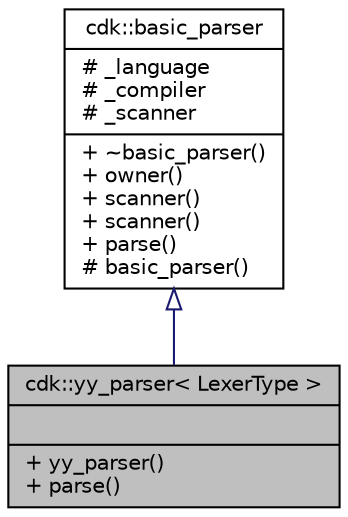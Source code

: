 digraph "cdk::yy_parser&lt; LexerType &gt;"
{
  edge [fontname="Helvetica",fontsize="10",labelfontname="Helvetica",labelfontsize="10"];
  node [fontname="Helvetica",fontsize="10",shape=record];
  Node2 [label="{cdk::yy_parser\< LexerType \>\n||+ yy_parser()\l+ parse()\l}",height=0.2,width=0.4,color="black", fillcolor="grey75", style="filled", fontcolor="black"];
  Node3 -> Node2 [dir="back",color="midnightblue",fontsize="10",style="solid",arrowtail="onormal",fontname="Helvetica"];
  Node3 [label="{cdk::basic_parser\n|# _language\l# _compiler\l# _scanner\l|+ ~basic_parser()\l+ owner()\l+ scanner()\l+ scanner()\l+ parse()\l# basic_parser()\l}",height=0.2,width=0.4,color="black", fillcolor="white", style="filled",URL="$classcdk_1_1basic__parser.html"];
}
